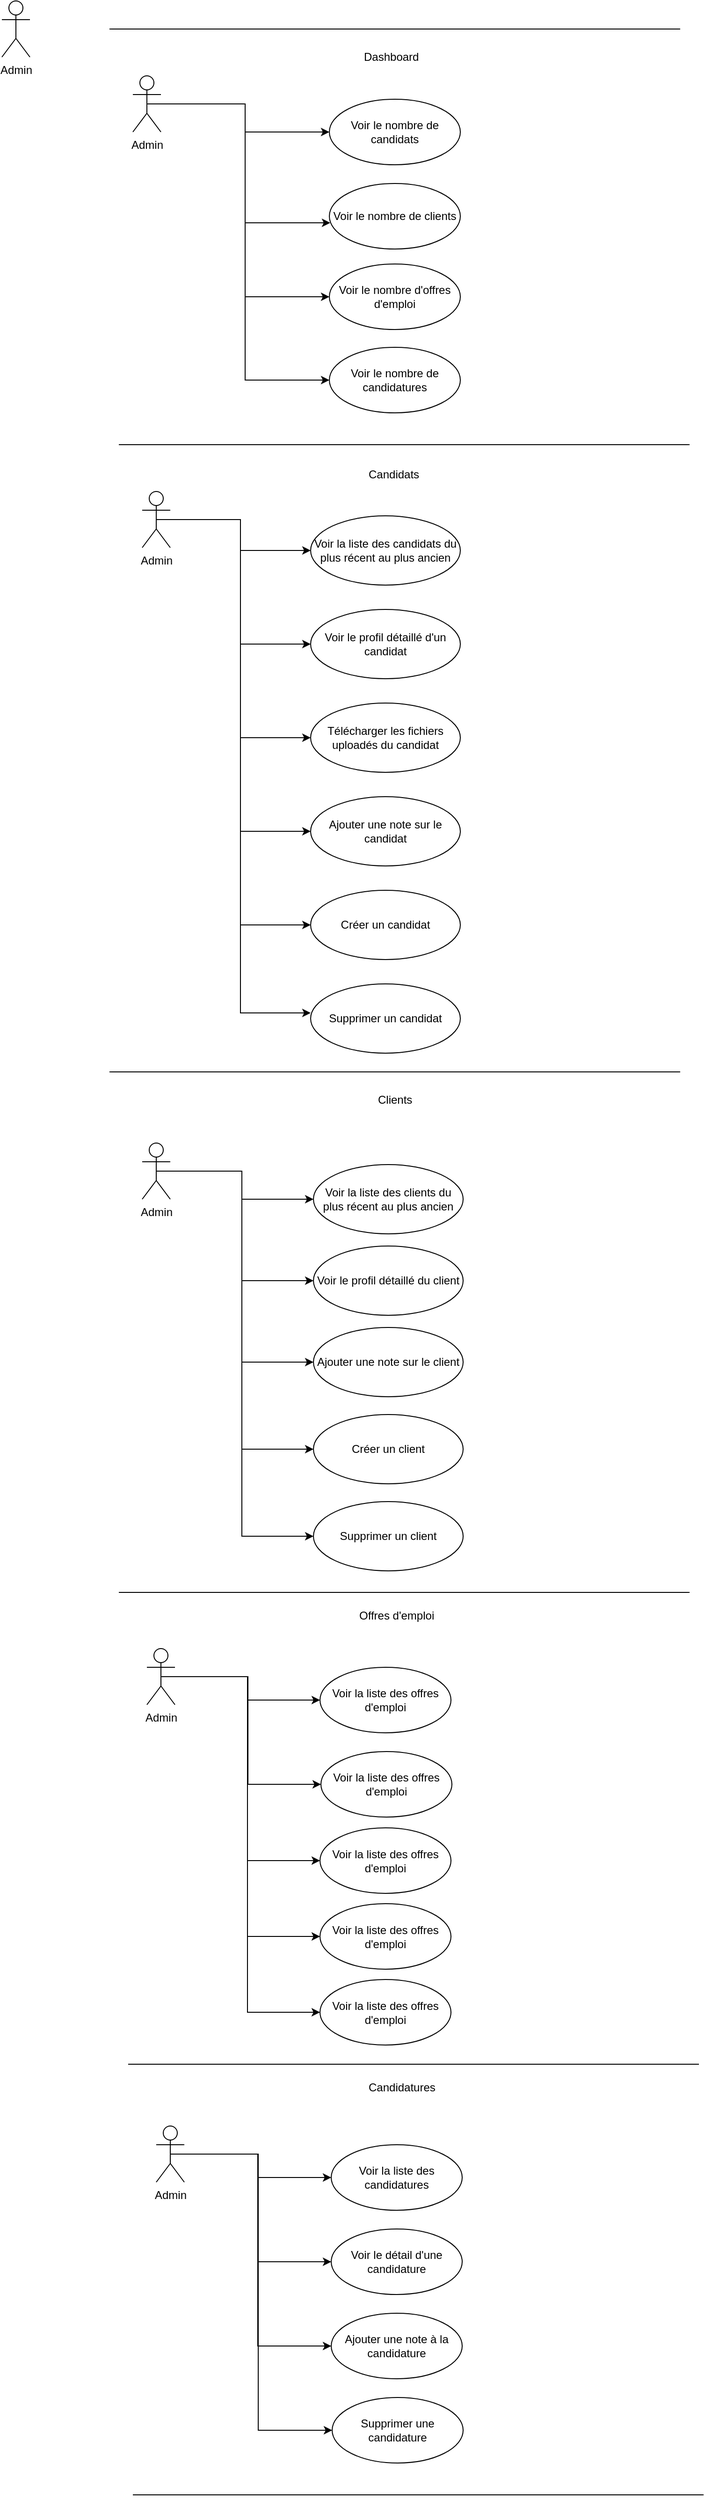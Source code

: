 <mxfile version="10.8.9" type="device"><diagram id="dJUpVEJBtGsw86p24dER" name="Page-1"><mxGraphModel dx="1821" dy="747" grid="1" gridSize="10" guides="1" tooltips="1" connect="1" arrows="1" fold="1" page="1" pageScale="1" pageWidth="827" pageHeight="1169" math="0" shadow="0"><root><mxCell id="0"/><mxCell id="1" parent="0"/><mxCell id="xrA_MxC4eX-JGhwf8SOo-1" value="Dashboard" style="text;html=1;resizable=0;points=[];autosize=1;align=left;verticalAlign=top;spacingTop=-4;" vertex="1" parent="1"><mxGeometry x="385" y="50" width="70" height="20" as="geometry"/></mxCell><mxCell id="xrA_MxC4eX-JGhwf8SOo-2" value="Admin" style="shape=umlActor;verticalLabelPosition=bottom;labelBackgroundColor=#ffffff;verticalAlign=top;html=1;outlineConnect=0;" vertex="1" parent="1"><mxGeometry width="30" height="60" as="geometry"/></mxCell><mxCell id="xrA_MxC4eX-JGhwf8SOo-4" value="" style="line;strokeWidth=1;fillColor=none;align=left;verticalAlign=middle;spacingTop=-1;spacingLeft=3;spacingRight=3;rotatable=0;labelPosition=right;points=[];portConstraint=eastwest;" vertex="1" parent="1"><mxGeometry x="115" y="26" width="610" height="8" as="geometry"/></mxCell><mxCell id="xrA_MxC4eX-JGhwf8SOo-10" style="edgeStyle=orthogonalEdgeStyle;rounded=0;orthogonalLoop=1;jettySize=auto;html=1;exitX=0.5;exitY=0.5;exitDx=0;exitDy=0;exitPerimeter=0;entryX=0;entryY=0.5;entryDx=0;entryDy=0;" edge="1" parent="1" source="xrA_MxC4eX-JGhwf8SOo-5" target="xrA_MxC4eX-JGhwf8SOo-6"><mxGeometry relative="1" as="geometry"/></mxCell><mxCell id="xrA_MxC4eX-JGhwf8SOo-11" style="edgeStyle=orthogonalEdgeStyle;rounded=0;orthogonalLoop=1;jettySize=auto;html=1;exitX=0.5;exitY=0.5;exitDx=0;exitDy=0;exitPerimeter=0;entryX=0.007;entryY=0.6;entryDx=0;entryDy=0;entryPerimeter=0;" edge="1" parent="1" source="xrA_MxC4eX-JGhwf8SOo-5" target="xrA_MxC4eX-JGhwf8SOo-9"><mxGeometry relative="1" as="geometry"/></mxCell><mxCell id="xrA_MxC4eX-JGhwf8SOo-12" style="edgeStyle=orthogonalEdgeStyle;rounded=0;orthogonalLoop=1;jettySize=auto;html=1;exitX=0.5;exitY=0.5;exitDx=0;exitDy=0;exitPerimeter=0;entryX=0;entryY=0.5;entryDx=0;entryDy=0;" edge="1" parent="1" source="xrA_MxC4eX-JGhwf8SOo-5" target="xrA_MxC4eX-JGhwf8SOo-8"><mxGeometry relative="1" as="geometry"/></mxCell><mxCell id="xrA_MxC4eX-JGhwf8SOo-13" style="edgeStyle=orthogonalEdgeStyle;rounded=0;orthogonalLoop=1;jettySize=auto;html=1;exitX=0.5;exitY=0.5;exitDx=0;exitDy=0;exitPerimeter=0;entryX=0;entryY=0.5;entryDx=0;entryDy=0;" edge="1" parent="1" source="xrA_MxC4eX-JGhwf8SOo-5" target="xrA_MxC4eX-JGhwf8SOo-7"><mxGeometry relative="1" as="geometry"/></mxCell><mxCell id="xrA_MxC4eX-JGhwf8SOo-5" value="Admin" style="shape=umlActor;verticalLabelPosition=bottom;labelBackgroundColor=#ffffff;verticalAlign=top;html=1;outlineConnect=0;" vertex="1" parent="1"><mxGeometry x="140" y="80" width="30" height="60" as="geometry"/></mxCell><mxCell id="xrA_MxC4eX-JGhwf8SOo-6" value="Voir le nombre de candidats" style="ellipse;whiteSpace=wrap;html=1;" vertex="1" parent="1"><mxGeometry x="350" y="105" width="140" height="70" as="geometry"/></mxCell><mxCell id="xrA_MxC4eX-JGhwf8SOo-7" value="Voir le nombre de candidatures" style="ellipse;whiteSpace=wrap;html=1;" vertex="1" parent="1"><mxGeometry x="350" y="370" width="140" height="70" as="geometry"/></mxCell><mxCell id="xrA_MxC4eX-JGhwf8SOo-8" value="Voir le nombre d'offres d'emploi" style="ellipse;whiteSpace=wrap;html=1;" vertex="1" parent="1"><mxGeometry x="350" y="281" width="140" height="70" as="geometry"/></mxCell><mxCell id="xrA_MxC4eX-JGhwf8SOo-9" value="Voir le nombre de clients" style="ellipse;whiteSpace=wrap;html=1;" vertex="1" parent="1"><mxGeometry x="350" y="195" width="140" height="70" as="geometry"/></mxCell><mxCell id="xrA_MxC4eX-JGhwf8SOo-14" value="" style="line;strokeWidth=1;fillColor=none;align=left;verticalAlign=middle;spacingTop=-1;spacingLeft=3;spacingRight=3;rotatable=0;labelPosition=right;points=[];portConstraint=eastwest;" vertex="1" parent="1"><mxGeometry x="125" y="470" width="610" height="8" as="geometry"/></mxCell><mxCell id="xrA_MxC4eX-JGhwf8SOo-15" value="Candidats" style="text;html=1;resizable=0;points=[];autosize=1;align=left;verticalAlign=top;spacingTop=-4;" vertex="1" parent="1"><mxGeometry x="390" y="496" width="70" height="20" as="geometry"/></mxCell><mxCell id="xrA_MxC4eX-JGhwf8SOo-18" style="edgeStyle=orthogonalEdgeStyle;rounded=0;orthogonalLoop=1;jettySize=auto;html=1;exitX=0.5;exitY=0.5;exitDx=0;exitDy=0;exitPerimeter=0;entryX=0;entryY=0.5;entryDx=0;entryDy=0;" edge="1" parent="1" source="xrA_MxC4eX-JGhwf8SOo-16" target="xrA_MxC4eX-JGhwf8SOo-17"><mxGeometry relative="1" as="geometry"/></mxCell><mxCell id="xrA_MxC4eX-JGhwf8SOo-25" style="edgeStyle=orthogonalEdgeStyle;rounded=0;orthogonalLoop=1;jettySize=auto;html=1;exitX=0.5;exitY=0.5;exitDx=0;exitDy=0;exitPerimeter=0;entryX=0;entryY=0.5;entryDx=0;entryDy=0;" edge="1" parent="1" source="xrA_MxC4eX-JGhwf8SOo-16" target="xrA_MxC4eX-JGhwf8SOo-19"><mxGeometry relative="1" as="geometry"/></mxCell><mxCell id="xrA_MxC4eX-JGhwf8SOo-26" style="edgeStyle=orthogonalEdgeStyle;rounded=0;orthogonalLoop=1;jettySize=auto;html=1;exitX=0.5;exitY=0.5;exitDx=0;exitDy=0;exitPerimeter=0;entryX=0;entryY=0.5;entryDx=0;entryDy=0;" edge="1" parent="1" source="xrA_MxC4eX-JGhwf8SOo-16" target="xrA_MxC4eX-JGhwf8SOo-20"><mxGeometry relative="1" as="geometry"/></mxCell><mxCell id="xrA_MxC4eX-JGhwf8SOo-27" style="edgeStyle=orthogonalEdgeStyle;rounded=0;orthogonalLoop=1;jettySize=auto;html=1;exitX=0.5;exitY=0.5;exitDx=0;exitDy=0;exitPerimeter=0;entryX=0;entryY=0.5;entryDx=0;entryDy=0;" edge="1" parent="1" source="xrA_MxC4eX-JGhwf8SOo-16" target="xrA_MxC4eX-JGhwf8SOo-21"><mxGeometry relative="1" as="geometry"/></mxCell><mxCell id="xrA_MxC4eX-JGhwf8SOo-30" style="edgeStyle=orthogonalEdgeStyle;rounded=0;orthogonalLoop=1;jettySize=auto;html=1;exitX=0.5;exitY=0.5;exitDx=0;exitDy=0;exitPerimeter=0;entryX=0;entryY=0.5;entryDx=0;entryDy=0;" edge="1" parent="1" source="xrA_MxC4eX-JGhwf8SOo-16" target="xrA_MxC4eX-JGhwf8SOo-28"><mxGeometry relative="1" as="geometry"/></mxCell><mxCell id="xrA_MxC4eX-JGhwf8SOo-31" style="edgeStyle=orthogonalEdgeStyle;rounded=0;orthogonalLoop=1;jettySize=auto;html=1;exitX=0.5;exitY=0.5;exitDx=0;exitDy=0;exitPerimeter=0;entryX=0;entryY=0.419;entryDx=0;entryDy=0;entryPerimeter=0;" edge="1" parent="1" source="xrA_MxC4eX-JGhwf8SOo-16" target="xrA_MxC4eX-JGhwf8SOo-29"><mxGeometry relative="1" as="geometry"/></mxCell><mxCell id="xrA_MxC4eX-JGhwf8SOo-16" value="Admin" style="shape=umlActor;verticalLabelPosition=bottom;labelBackgroundColor=#ffffff;verticalAlign=top;html=1;outlineConnect=0;" vertex="1" parent="1"><mxGeometry x="150" y="524" width="30" height="60" as="geometry"/></mxCell><mxCell id="xrA_MxC4eX-JGhwf8SOo-17" value="Voir la liste des candidats du plus récent au plus ancien" style="ellipse;whiteSpace=wrap;html=1;" vertex="1" parent="1"><mxGeometry x="330" y="550" width="160" height="74" as="geometry"/></mxCell><mxCell id="xrA_MxC4eX-JGhwf8SOo-19" value="Voir le profil détaillé d'un candidat" style="ellipse;whiteSpace=wrap;html=1;" vertex="1" parent="1"><mxGeometry x="330" y="650" width="160" height="74" as="geometry"/></mxCell><mxCell id="xrA_MxC4eX-JGhwf8SOo-20" value="Télécharger les fichiers uploadés du candidat" style="ellipse;whiteSpace=wrap;html=1;" vertex="1" parent="1"><mxGeometry x="330" y="750" width="160" height="74" as="geometry"/></mxCell><mxCell id="xrA_MxC4eX-JGhwf8SOo-21" value="Ajouter une note sur le candidat" style="ellipse;whiteSpace=wrap;html=1;" vertex="1" parent="1"><mxGeometry x="330" y="850" width="160" height="74" as="geometry"/></mxCell><mxCell id="xrA_MxC4eX-JGhwf8SOo-28" value="Créer un candidat" style="ellipse;whiteSpace=wrap;html=1;" vertex="1" parent="1"><mxGeometry x="330" y="950" width="160" height="74" as="geometry"/></mxCell><mxCell id="xrA_MxC4eX-JGhwf8SOo-29" value="Supprimer un candidat" style="ellipse;whiteSpace=wrap;html=1;" vertex="1" parent="1"><mxGeometry x="330" y="1050" width="160" height="74" as="geometry"/></mxCell><mxCell id="xrA_MxC4eX-JGhwf8SOo-32" value="" style="line;strokeWidth=1;fillColor=none;align=left;verticalAlign=middle;spacingTop=-1;spacingLeft=3;spacingRight=3;rotatable=0;labelPosition=right;points=[];portConstraint=eastwest;" vertex="1" parent="1"><mxGeometry x="115" y="1140" width="610" height="8" as="geometry"/></mxCell><mxCell id="xrA_MxC4eX-JGhwf8SOo-33" value="Clients" style="text;html=1;resizable=0;points=[];autosize=1;align=left;verticalAlign=top;spacingTop=-4;" vertex="1" parent="1"><mxGeometry x="400" y="1164" width="50" height="20" as="geometry"/></mxCell><mxCell id="xrA_MxC4eX-JGhwf8SOo-40" style="edgeStyle=orthogonalEdgeStyle;rounded=0;orthogonalLoop=1;jettySize=auto;html=1;exitX=0.5;exitY=0.5;exitDx=0;exitDy=0;exitPerimeter=0;entryX=0;entryY=0.5;entryDx=0;entryDy=0;" edge="1" parent="1" source="xrA_MxC4eX-JGhwf8SOo-34" target="xrA_MxC4eX-JGhwf8SOo-35"><mxGeometry relative="1" as="geometry"/></mxCell><mxCell id="xrA_MxC4eX-JGhwf8SOo-41" style="edgeStyle=orthogonalEdgeStyle;rounded=0;orthogonalLoop=1;jettySize=auto;html=1;exitX=0.5;exitY=0.5;exitDx=0;exitDy=0;exitPerimeter=0;entryX=0;entryY=0.5;entryDx=0;entryDy=0;" edge="1" parent="1" source="xrA_MxC4eX-JGhwf8SOo-34" target="xrA_MxC4eX-JGhwf8SOo-36"><mxGeometry relative="1" as="geometry"/></mxCell><mxCell id="xrA_MxC4eX-JGhwf8SOo-42" style="edgeStyle=orthogonalEdgeStyle;rounded=0;orthogonalLoop=1;jettySize=auto;html=1;exitX=0.5;exitY=0.5;exitDx=0;exitDy=0;exitPerimeter=0;entryX=0;entryY=0.5;entryDx=0;entryDy=0;" edge="1" parent="1" source="xrA_MxC4eX-JGhwf8SOo-34" target="xrA_MxC4eX-JGhwf8SOo-37"><mxGeometry relative="1" as="geometry"/></mxCell><mxCell id="xrA_MxC4eX-JGhwf8SOo-43" style="edgeStyle=orthogonalEdgeStyle;rounded=0;orthogonalLoop=1;jettySize=auto;html=1;exitX=0.5;exitY=0.5;exitDx=0;exitDy=0;exitPerimeter=0;entryX=0;entryY=0.5;entryDx=0;entryDy=0;" edge="1" parent="1" source="xrA_MxC4eX-JGhwf8SOo-34" target="xrA_MxC4eX-JGhwf8SOo-38"><mxGeometry relative="1" as="geometry"/></mxCell><mxCell id="xrA_MxC4eX-JGhwf8SOo-44" style="edgeStyle=orthogonalEdgeStyle;rounded=0;orthogonalLoop=1;jettySize=auto;html=1;exitX=0.5;exitY=0.5;exitDx=0;exitDy=0;exitPerimeter=0;entryX=0;entryY=0.5;entryDx=0;entryDy=0;" edge="1" parent="1" source="xrA_MxC4eX-JGhwf8SOo-34" target="xrA_MxC4eX-JGhwf8SOo-39"><mxGeometry relative="1" as="geometry"/></mxCell><mxCell id="xrA_MxC4eX-JGhwf8SOo-34" value="Admin" style="shape=umlActor;verticalLabelPosition=bottom;labelBackgroundColor=#ffffff;verticalAlign=top;html=1;outlineConnect=0;" vertex="1" parent="1"><mxGeometry x="150" y="1220" width="30" height="60" as="geometry"/></mxCell><mxCell id="xrA_MxC4eX-JGhwf8SOo-35" value="Voir la liste des clients du plus récent au plus ancien" style="ellipse;whiteSpace=wrap;html=1;" vertex="1" parent="1"><mxGeometry x="333" y="1243" width="160" height="74" as="geometry"/></mxCell><mxCell id="xrA_MxC4eX-JGhwf8SOo-36" value="Voir le profil détaillé du client" style="ellipse;whiteSpace=wrap;html=1;" vertex="1" parent="1"><mxGeometry x="333" y="1330" width="160" height="74" as="geometry"/></mxCell><mxCell id="xrA_MxC4eX-JGhwf8SOo-37" value="Ajouter une note sur le client" style="ellipse;whiteSpace=wrap;html=1;" vertex="1" parent="1"><mxGeometry x="333" y="1417" width="160" height="74" as="geometry"/></mxCell><mxCell id="xrA_MxC4eX-JGhwf8SOo-38" value="Créer un client" style="ellipse;whiteSpace=wrap;html=1;" vertex="1" parent="1"><mxGeometry x="333" y="1510" width="160" height="74" as="geometry"/></mxCell><mxCell id="xrA_MxC4eX-JGhwf8SOo-39" value="Supprimer un client" style="ellipse;whiteSpace=wrap;html=1;" vertex="1" parent="1"><mxGeometry x="333" y="1603" width="160" height="74" as="geometry"/></mxCell><mxCell id="xrA_MxC4eX-JGhwf8SOo-45" value="" style="line;strokeWidth=1;fillColor=none;align=left;verticalAlign=middle;spacingTop=-1;spacingLeft=3;spacingRight=3;rotatable=0;labelPosition=right;points=[];portConstraint=eastwest;" vertex="1" parent="1"><mxGeometry x="125" y="1696" width="610" height="8" as="geometry"/></mxCell><mxCell id="xrA_MxC4eX-JGhwf8SOo-46" value="Offres d'emploi" style="text;html=1;resizable=0;points=[];autosize=1;align=left;verticalAlign=top;spacingTop=-4;" vertex="1" parent="1"><mxGeometry x="380" y="1715" width="100" height="20" as="geometry"/></mxCell><mxCell id="xrA_MxC4eX-JGhwf8SOo-56" style="edgeStyle=orthogonalEdgeStyle;rounded=0;orthogonalLoop=1;jettySize=auto;html=1;exitX=0.5;exitY=0.5;exitDx=0;exitDy=0;exitPerimeter=0;entryX=0;entryY=0.5;entryDx=0;entryDy=0;" edge="1" parent="1" source="xrA_MxC4eX-JGhwf8SOo-47" target="xrA_MxC4eX-JGhwf8SOo-49"><mxGeometry relative="1" as="geometry"/></mxCell><mxCell id="xrA_MxC4eX-JGhwf8SOo-57" style="edgeStyle=orthogonalEdgeStyle;rounded=0;orthogonalLoop=1;jettySize=auto;html=1;exitX=0.5;exitY=0.5;exitDx=0;exitDy=0;exitPerimeter=0;entryX=0;entryY=0.5;entryDx=0;entryDy=0;" edge="1" parent="1" source="xrA_MxC4eX-JGhwf8SOo-47" target="xrA_MxC4eX-JGhwf8SOo-50"><mxGeometry relative="1" as="geometry"/></mxCell><mxCell id="xrA_MxC4eX-JGhwf8SOo-58" style="edgeStyle=orthogonalEdgeStyle;rounded=0;orthogonalLoop=1;jettySize=auto;html=1;exitX=0.5;exitY=0.5;exitDx=0;exitDy=0;exitPerimeter=0;entryX=0;entryY=0.5;entryDx=0;entryDy=0;" edge="1" parent="1" source="xrA_MxC4eX-JGhwf8SOo-47" target="xrA_MxC4eX-JGhwf8SOo-51"><mxGeometry relative="1" as="geometry"/></mxCell><mxCell id="xrA_MxC4eX-JGhwf8SOo-59" style="edgeStyle=orthogonalEdgeStyle;rounded=0;orthogonalLoop=1;jettySize=auto;html=1;exitX=0.5;exitY=0.5;exitDx=0;exitDy=0;exitPerimeter=0;entryX=0;entryY=0.5;entryDx=0;entryDy=0;" edge="1" parent="1" source="xrA_MxC4eX-JGhwf8SOo-47" target="xrA_MxC4eX-JGhwf8SOo-54"><mxGeometry relative="1" as="geometry"/></mxCell><mxCell id="xrA_MxC4eX-JGhwf8SOo-60" style="edgeStyle=orthogonalEdgeStyle;rounded=0;orthogonalLoop=1;jettySize=auto;html=1;exitX=0.5;exitY=0.5;exitDx=0;exitDy=0;exitPerimeter=0;entryX=0;entryY=0.5;entryDx=0;entryDy=0;" edge="1" parent="1" source="xrA_MxC4eX-JGhwf8SOo-47" target="xrA_MxC4eX-JGhwf8SOo-55"><mxGeometry relative="1" as="geometry"/></mxCell><mxCell id="xrA_MxC4eX-JGhwf8SOo-47" value="Admin" style="shape=umlActor;verticalLabelPosition=bottom;labelBackgroundColor=#ffffff;verticalAlign=top;html=1;outlineConnect=0;" vertex="1" parent="1"><mxGeometry x="155" y="1760" width="30" height="60" as="geometry"/></mxCell><mxCell id="xrA_MxC4eX-JGhwf8SOo-49" value="Voir la liste des offres d'emploi" style="ellipse;whiteSpace=wrap;html=1;" vertex="1" parent="1"><mxGeometry x="340" y="1780" width="140" height="70" as="geometry"/></mxCell><mxCell id="xrA_MxC4eX-JGhwf8SOo-50" value="Voir la liste des offres d'emploi" style="ellipse;whiteSpace=wrap;html=1;" vertex="1" parent="1"><mxGeometry x="341" y="1870" width="140" height="70" as="geometry"/></mxCell><mxCell id="xrA_MxC4eX-JGhwf8SOo-51" value="Voir la liste des offres d'emploi" style="ellipse;whiteSpace=wrap;html=1;" vertex="1" parent="1"><mxGeometry x="340" y="1951.5" width="140" height="70" as="geometry"/></mxCell><mxCell id="xrA_MxC4eX-JGhwf8SOo-54" value="Voir la liste des offres d'emploi" style="ellipse;whiteSpace=wrap;html=1;" vertex="1" parent="1"><mxGeometry x="340" y="2032.5" width="140" height="70" as="geometry"/></mxCell><mxCell id="xrA_MxC4eX-JGhwf8SOo-55" value="Voir la liste des offres d'emploi" style="ellipse;whiteSpace=wrap;html=1;" vertex="1" parent="1"><mxGeometry x="340" y="2113.5" width="140" height="70" as="geometry"/></mxCell><mxCell id="xrA_MxC4eX-JGhwf8SOo-61" value="" style="line;strokeWidth=1;fillColor=none;align=left;verticalAlign=middle;spacingTop=-1;spacingLeft=3;spacingRight=3;rotatable=0;labelPosition=right;points=[];portConstraint=eastwest;" vertex="1" parent="1"><mxGeometry x="135" y="2200" width="610" height="8" as="geometry"/></mxCell><mxCell id="xrA_MxC4eX-JGhwf8SOo-62" value="Candidatures&lt;br&gt;" style="text;html=1;resizable=0;points=[];autosize=1;align=left;verticalAlign=top;spacingTop=-4;" vertex="1" parent="1"><mxGeometry x="390" y="2219" width="90" height="20" as="geometry"/></mxCell><mxCell id="xrA_MxC4eX-JGhwf8SOo-68" style="edgeStyle=orthogonalEdgeStyle;rounded=0;orthogonalLoop=1;jettySize=auto;html=1;exitX=0.5;exitY=0.5;exitDx=0;exitDy=0;exitPerimeter=0;entryX=0;entryY=0.5;entryDx=0;entryDy=0;" edge="1" parent="1" source="xrA_MxC4eX-JGhwf8SOo-63" target="xrA_MxC4eX-JGhwf8SOo-64"><mxGeometry relative="1" as="geometry"/></mxCell><mxCell id="xrA_MxC4eX-JGhwf8SOo-69" style="edgeStyle=orthogonalEdgeStyle;rounded=0;orthogonalLoop=1;jettySize=auto;html=1;exitX=0.5;exitY=0.5;exitDx=0;exitDy=0;exitPerimeter=0;entryX=0;entryY=0.5;entryDx=0;entryDy=0;" edge="1" parent="1" source="xrA_MxC4eX-JGhwf8SOo-63" target="xrA_MxC4eX-JGhwf8SOo-65"><mxGeometry relative="1" as="geometry"/></mxCell><mxCell id="xrA_MxC4eX-JGhwf8SOo-70" style="edgeStyle=orthogonalEdgeStyle;rounded=0;orthogonalLoop=1;jettySize=auto;html=1;exitX=0.5;exitY=0.5;exitDx=0;exitDy=0;exitPerimeter=0;entryX=0;entryY=0.5;entryDx=0;entryDy=0;" edge="1" parent="1" source="xrA_MxC4eX-JGhwf8SOo-63" target="xrA_MxC4eX-JGhwf8SOo-66"><mxGeometry relative="1" as="geometry"/></mxCell><mxCell id="xrA_MxC4eX-JGhwf8SOo-71" style="edgeStyle=orthogonalEdgeStyle;rounded=0;orthogonalLoop=1;jettySize=auto;html=1;exitX=0.5;exitY=0.5;exitDx=0;exitDy=0;exitPerimeter=0;entryX=0;entryY=0.5;entryDx=0;entryDy=0;" edge="1" parent="1" source="xrA_MxC4eX-JGhwf8SOo-63" target="xrA_MxC4eX-JGhwf8SOo-67"><mxGeometry relative="1" as="geometry"/></mxCell><mxCell id="xrA_MxC4eX-JGhwf8SOo-63" value="Admin" style="shape=umlActor;verticalLabelPosition=bottom;labelBackgroundColor=#ffffff;verticalAlign=top;html=1;outlineConnect=0;" vertex="1" parent="1"><mxGeometry x="165" y="2270" width="30" height="60" as="geometry"/></mxCell><mxCell id="xrA_MxC4eX-JGhwf8SOo-64" value="Voir la liste des candidatures" style="ellipse;whiteSpace=wrap;html=1;" vertex="1" parent="1"><mxGeometry x="352" y="2290" width="140" height="70" as="geometry"/></mxCell><mxCell id="xrA_MxC4eX-JGhwf8SOo-65" value="Voir le détail d'une candidature" style="ellipse;whiteSpace=wrap;html=1;" vertex="1" parent="1"><mxGeometry x="352" y="2380" width="140" height="70" as="geometry"/></mxCell><mxCell id="xrA_MxC4eX-JGhwf8SOo-66" value="Ajouter une note à la candidature" style="ellipse;whiteSpace=wrap;html=1;" vertex="1" parent="1"><mxGeometry x="352" y="2470" width="140" height="70" as="geometry"/></mxCell><mxCell id="xrA_MxC4eX-JGhwf8SOo-67" value="Supprimer une candidature" style="ellipse;whiteSpace=wrap;html=1;" vertex="1" parent="1"><mxGeometry x="353" y="2560" width="140" height="70" as="geometry"/></mxCell><mxCell id="xrA_MxC4eX-JGhwf8SOo-72" value="" style="line;strokeWidth=1;fillColor=none;align=left;verticalAlign=middle;spacingTop=-1;spacingLeft=3;spacingRight=3;rotatable=0;labelPosition=right;points=[];portConstraint=eastwest;" vertex="1" parent="1"><mxGeometry x="140" y="2660" width="610" height="8" as="geometry"/></mxCell></root></mxGraphModel></diagram></mxfile>
